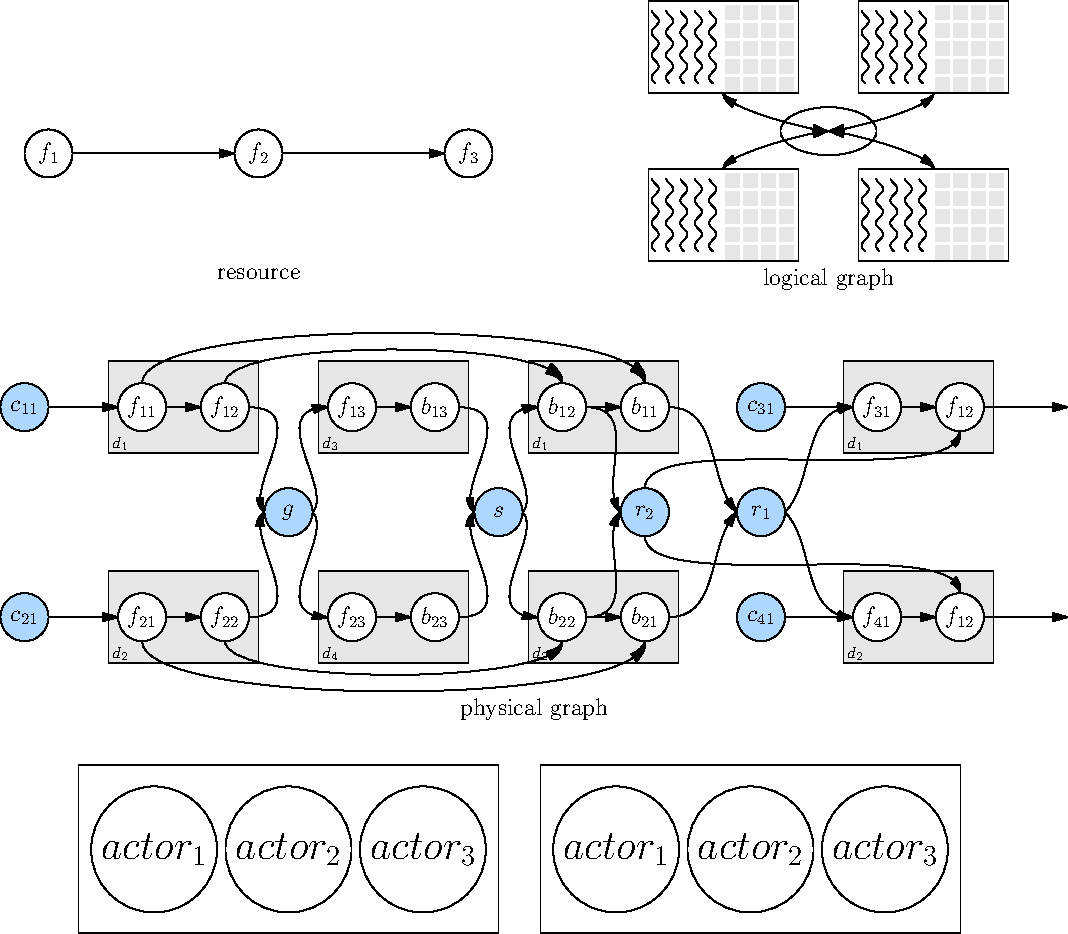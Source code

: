import math;
import graph;

size(80cm, 25cm);
unitsize(30, 0);
defaultpen(fontsize(12pt));

real shiftunit = 3.5;
pen fillpen = rgb(156,194,230);
real ypadding = 0.8shiftunit;

//circle radius
real rsize = 0.4;
real shiftscale = 1.4;

picture getContextBox(pair pos=(0,0), pen p= currentpen)
{
    picture pic;
    real boxwidth = 2.5;
    real boxheight = 0.618*boxwidth;
    path boxpath = box((0,0), (boxwidth, boxheight));
    draw(pic, boxpath, p);
    return shift(pos)*pic;
}

picture getActorBox(pair pos=(0,0), real width = 2.5, real height = width*0.618, pen p= currentpen)
{
    picture pic;
    path boxpath = box((0,0), (width, height));
    draw(pic, boxpath, p);
    return shift(pos)*pic;
}

picture getCenterNode(picture box00, picture box01, picture box10, picture box11)
{
    picture pic;
    pair ptcenter = midpoint(point(box00, E)--point(box01, W)--point(box10, E)--point(box11, W));

    path connectellipse = ellipse(ptcenter, 0.8, 0.4);
    draw(pic, connectellipse);
    return pic;
}

picture drawBlocksInBox(picture boxpic)
{
    picture pic;
    pair ptLeftDown = min(boxpic);
    pair ptRightUp = max(boxpic);
    pair weightHeight = size(boxpic);
    
    real edgeLeftUp = ptLeftDown.x +0.1;
    real edgeWidth = weightHeight.x/2*0.9;
    real itemUnit = edgeWidth / 4.5;
    real squreUnit = 0.8*itemUnit;
    
    //blocks
    path block;
    for(int row = 0; row < 5; ++row)
    {
        for(int col = 0; col < 4; ++col)
        {
            block = scale(squreUnit)*unitsquare;
            block = shift(itemUnit*col, itemUnit*row)*block;
            fill(pic, block, lightgray);
        }        
    }

    return shift(ptLeftDown + (edgeWidth*1.13, 0.94*itemUnit))*pic;
}

picture drawThreadsInBox(picture boxpic)
{
    picture pic;
    pair ptLeftDown = min(boxpic);
    pair ptRightUp = max(boxpic);
    pair weightHeight = size(boxpic);

    real itemUnit = weightHeight.x/5;
    
    real f(real x) {return 0.2sin(5x);}
    // pair F(real x) {return (x,f(x));}
    guide mypath = rotate(90)*scale(0.3)*graph(f,0,4,operator ..);
    mypath = shift(ptLeftDown+(0.6itemUnit, 0.7itemUnit))*mypath;
    draw(pic, mypath);

    for(int i = 0; i < 4; ++i)
    {
        mypath = shift(itemUnit/2.5, 0)*mypath;
        draw(pic, mypath);
    }
    return pic;
}

picture getClusterPic()
{
    picture mainPic;
    size(mainPic, 40cm, 25cm);
    unitsize(mainPic, 30, 0);

    picture box00 = getContextBox((0, 0));
    picture box01 = getContextBox((shiftunit, 0));
    picture box10 = getContextBox((0, -ypadding));
    picture box11 = getContextBox((shiftunit, -ypadding));
    add(mainPic, box00);
    add(mainPic, box01);
    add(mainPic, box10);
    add(mainPic, box11);

    picture picEllipse = getCenterNode(box00, box01, box10, box11);
    add(mainPic, picEllipse);

    pair ptcenter = midpoint(point(box00, E)--point(box01, W)--point(box10, E)--point(box11, W));
    path pth00 = point(box00, S){down}.. tension 3 ..{right}ptcenter;
    path pth01 = point(box01, S){down}.. tension 3 ..{left}ptcenter;
    path pth10 = point(box10, N){up}.. tension 3 ..{right}ptcenter;
    path pth11 = point(box11, N){up}.. tension 3 ..{left}ptcenter;

    draw(mainPic, pth00, Arrows);
    draw(mainPic, pth01, Arrows);
    draw(mainPic, pth10, Arrows);
    draw(mainPic, pth11, Arrows);


    add(mainPic, drawBlocksInBox(box00));
    add(mainPic, drawBlocksInBox(box01));
    add(mainPic, drawBlocksInBox(box10));
    add(mainPic, drawBlocksInBox(box11));

    add(mainPic, drawThreadsInBox(box00));
    add(mainPic, drawThreadsInBox(box01));
    add(mainPic, drawThreadsInBox(box10));
    add(mainPic, drawThreadsInBox(box11));
    return mainPic;
}

picture getCircle(string s, pair pos, pen p = defaultpen)
{
    picture pic;
    path pt_circle = circle(pos, rsize);
    draw(pic, pt_circle, p);
    label(pic, s, pos);
    return pic;
}

picture LineLeft2Rgiht(picture nodeLeft, picture nodeRight)
{
    picture pic;
    path l2r = point(nodeLeft, E){right}..{right}point(nodeRight, W);
    draw(pic, l2r, Arrow);
    return pic;
}

picture LineUp2Down(picture nodeUp, picture nodeDown)
{
    picture pic;
    path pth = point(nodeUp, S){down}..{down}point(nodeDown, N);
    draw(pic, pth, Arrow);
    return pic;
}

picture LineRight2Left(picture nodeRight, picture nodeLeft)
{
    picture pic;
    path pth = point(nodeRight, W){left}..{left}point(nodeLeft, E);
    draw(pic, pth, Arrow);
    return pic;
}

picture getLogicalPic()
{
    picture logicalPic;
    size(logicalPic, 40cm, 25cm);
    unitsize(logicalPic, 30, 0);

    picture f1= getCircle("$f_1$", (0,0));
    add(logicalPic, f1);

    picture f2= getCircle("$f_2$", (shiftunit,0));
    add(logicalPic, f2);

    picture f3= getCircle("$f_3$", (2shiftunit,0));
    add(logicalPic, f3);

    add(logicalPic, LineLeft2Rgiht(f1, f2));
    add(logicalPic, LineLeft2Rgiht(f2, f3));
    return logicalPic;
}

picture getCircle(string s, pair pos, pen p = defaultpen)
{
    picture pic;
    path pt_circle = circle(pos, rsize);
    filldraw(pic, pt_circle, p);
    label(pic, s, pos);
    return pic;
}

picture getRectBox(string s, pen p = lightgray, bool leftdown=true)
{
    picture pic;
    real xsize = 2.5;
    path boxpath = box((0,0), (xsize, xsize*0.618));
    filldraw(pic, boxpath, p);

    // dot(pic, boxpath, darkblue);
    label(pic, s, (0,0), NE,fontsize(8pt));
    return pic;
}

picture getCircleFromBox(picture boxpic, string s="", int idx=0, pen p = currentpen)
{
    picture pic;
    pair leftedge_pt = point(boxpic, W);
    pair rightedt_pt = point(boxpic, E);

    pair cir_pt = shift(shiftscale*rsize, 0)*leftedge_pt;
    if(idx == 1)
    {
        cir_pt = shift(-shiftscale*rsize, 0)*rightedt_pt;
    }

    // dot(pic, cir_pt);
    // write(cir_pt);

    path circle_path = circle(cir_pt, rsize);
    filldraw(pic, circle_path, p);
    
    label(pic, s, cir_pt);
    return pic;
}

picture getCircleBtween4Box(picture LeftUp, picture LeftDown,
                            picture RightUp, picture RightDown,
                            string s="",
                            pen p = currentpen)
{
    picture pic;
    pair ptLeftUp = point(LeftUp, E);
    pair ptLeftDown = point(LeftDown, E);
    pair ptRightUp = point(RightUp, W);
    pair ptRightDown = point(RightDown, W);

    pair ptCenter = midpoint(ptLeftUp--ptLeftDown--ptRightUp--ptRightDown);

    path cir_path = circle(ptCenter, rsize);
    filldraw(pic, cir_path, p);
    label(pic, s, ptCenter);
    // write(ptCenter);
    // dot(pic, ptCenter);

    return pic;
}

picture LineTwo2One(picture nodeUp, picture nodeDown, picture nodeMidlle)
{
    picture pic;
    path up2Mid = point(nodeUp, E){right}..{SE}point(nodeMidlle, W);
    draw(pic, up2Mid, Arrow);
    path down2Mid = point(nodeDown, E){right}..{NE}point(nodeMidlle, W);
    draw(pic, down2Mid, Arrow);
    return pic;
}

picture LineOne2Two(picture nodeMidlle, picture nodeUp, picture nodeDown)
{
    picture pic;
    path mid2Up = point(nodeMidlle, E){NE}..{right}point(nodeUp, W);
    draw(pic, mid2Up, Arrow);
    path mid2Down = point(nodeMidlle, E){SE}..{right}point(nodeDown, W);
    draw(pic, mid2Down, Arrow);
    return pic;
}

picture LineLeft2Rgiht(picture nodeLeft, picture nodeRight)
{
    picture pic;
    path l2r = point(nodeLeft, E){right}..{right}point(nodeRight, W);
    draw(pic, l2r, Arrow);
    return pic;
}

picture LineUpCurve(picture nodeLeft, picture nodeRight, int tvalue=5)
{
    picture pic;
    path left2right= point(nodeLeft, N){up}.. tension tvalue ..{down}point(nodeRight, N);
    draw(pic, left2right, Arrow);
    return pic;
}

picture LineDownCurve(picture nodeLeft, picture nodeRight, int tvalue=5)
{
    picture pic;
    path left2right= point(nodeLeft, S){down}.. tension tvalue ..{up}point(nodeRight, S);
    draw(pic, left2right, Arrow);
    return pic;
}

picture getPlacementPic()
{
    picture placementPic;
    size(placementPic, 80cm, 25cm);
    unitsize(placementPic, 30, 0);

    picture boxpic00 = shift(0, 0)*getRectBox("$d_1$", false);
    picture boxpic01 = shift(1shiftunit, 0)*getRectBox("$d_3$", false);
    picture boxpic02 = shift(2shiftunit, 0)*getRectBox("$d_1$", false);
    picture boxpic03 = shift(3.5shiftunit, 0)*getRectBox("$d_1$", false);
    add(placementPic, boxpic00);
    add(placementPic, boxpic01);
    add(placementPic, boxpic02);
    add(placementPic, boxpic03);

    real yshift=-shiftunit;
    picture boxpic10 = shift(0, yshift)*getRectBox("$d_2$", false);
    picture boxpic11 = shift(1shiftunit, yshift)*getRectBox("$d_4$", false);
    picture boxpic12 = shift(2shiftunit, yshift)*getRectBox("$d_2$", false);
    picture boxpic13 = shift(3.5shiftunit, yshift)*getRectBox("$d_2$", false);
    add(placementPic, boxpic10);
    add(placementPic, boxpic11);
    add(placementPic, boxpic12);
    add(placementPic, boxpic13);

    //-------------Draw circle node in box--------------


    picture f11 = getCircleFromBox(boxpic00, "$f_{11}$", white);
    picture f12 = getCircleFromBox(boxpic00, "$f_{12}$", 1, white);
    add(placementPic, f11);
    add(placementPic, f12);

    picture f13 = getCircleFromBox(boxpic01, "$f_{13}$", white);
    picture b13 = getCircleFromBox(boxpic01, "$b_{13}$", 1, white);
    add(placementPic, f13);
    add(placementPic, b13);

    picture b12 = getCircleFromBox(boxpic02, "$b_{12}$", white);
    picture b11 = getCircleFromBox(boxpic02, "$b_{11}$", 1, white);
    add(placementPic, b12);
    add(placementPic, b11);

    picture f31 = getCircleFromBox(boxpic03, "$f_{31}$", 0, white);
    picture f12_ = getCircleFromBox(boxpic03, "$f_{12}$", 1, white);
    add(placementPic, f31);
    add(placementPic, f12_);

    picture f21 = getCircleFromBox(boxpic10, "$f_{21}$", 0, white);
    picture f22 = getCircleFromBox(boxpic10, "$f_{22}$", 1, white);
    add(placementPic, f21);
    add(placementPic, f22);

    picture f23 = getCircleFromBox(boxpic11, "$f_{23}$", 0, white);
    picture b23 = getCircleFromBox(boxpic11, "$b_{23}$", 1, white);
    add(placementPic, f23);
    add(placementPic, b23);

    picture b22 = getCircleFromBox(boxpic12, "$b_{22}$", 0, white);
    picture b21 = getCircleFromBox(boxpic12, "$b_{21}$", 1, white);
    add(placementPic, b22);
    add(placementPic, b21);

    picture f41 = getCircleFromBox(boxpic13, "$f_{41}$", 0, white);
    picture f12__ = getCircleFromBox(boxpic13, "$f_{12}$", 1, white);
    add(placementPic, f41);
    add(placementPic, f12__);

    // ------------ draw circle node out of box --------
    picture g = getCircleBtween4Box(boxpic00, boxpic01, boxpic10, boxpic11, "$g$", fillpen);
    write(point(g, E));
    write(point(g, W));
    write(point(g, S));
    write(point(g, N));
    add(placementPic, g);

    picture s = getCircleBtween4Box(boxpic01, boxpic02, boxpic11, boxpic12, "$s$", fillpen);
    add(placementPic, s);

    picture r1 = getCircleBtween4Box(boxpic02, boxpic03, boxpic12, boxpic13, "$r_1$", fillpen);
    add(placementPic, r1);

    picture r2;
    pair ptR2 = midpoint(point(b11, S)--point(b21, N));
    r2 = getCircle("$r_2$", ptR2, fillpen);
    add(placementPic, r2);

    picture c11;
    pair ptC11 = shift(-shiftscale, 0)*point(boxpic00, W);
    c11 = getCircle("$c_{11}$", ptC11, fillpen);
    add(placementPic, c11);

    picture c21;
    pair ptC21 = shift(-shiftscale, 0)*point(boxpic10, W);
    c21 = getCircle("$c_{21}$", ptC21, fillpen);
    add(placementPic, c21);

    picture c31;
    pair ptC31 = midpoint(point(boxpic02, E)--point(boxpic03, W));
    c31 = getCircle("$c_{31}$", ptC31, fillpen);
    add(placementPic, c31);

    picture c41;
    pair ptC41 = midpoint(point(boxpic12, E)--point(boxpic13, W));
    c41 = getCircle("$c_{41}$", ptC41, fillpen);
    add(placementPic, c41);

    //----------- draw link lines

    //two to ones, one to twos
    add(placementPic, LineTwo2One(f12, f22, g));
    add(placementPic, LineOne2Two(g, f13, f23));
    add(placementPic, LineTwo2One(b13, b23, s));
    add(placementPic, LineOne2Two(s, b12, b22));
    add(placementPic, LineTwo2One(b12, b22, r2));
    add(placementPic, LineTwo2One(b11, b21, r1));
    add(placementPic, LineOne2Two(r1, f31, f41));

    // strait lines
    //   row 1
    add(placementPic, LineLeft2Rgiht(c11, f11));
    add(placementPic, LineLeft2Rgiht(f11, f12));

    add(placementPic, LineLeft2Rgiht(f13, b13));

    add(placementPic, LineLeft2Rgiht(b12, b11));

    add(placementPic, LineLeft2Rgiht(c31, f31));
    add(placementPic, LineLeft2Rgiht(f31, f12_));

    //   row 2
    add(placementPic, LineLeft2Rgiht(c21, f21));
    add(placementPic, LineLeft2Rgiht(f21, f22));

    add(placementPic, LineLeft2Rgiht(f23, b23));
    add(placementPic, LineLeft2Rgiht(b22, b21));

    add(placementPic, LineLeft2Rgiht(c41, f41));
    add(placementPic, LineLeft2Rgiht(f41, f12__));

    // up curve lines
    add(placementPic, LineUpCurve(f11, b11));
    add(placementPic, LineUpCurve(f12, b12));

    // down curve lines
    add(placementPic, LineDownCurve(f21, b21));
    add(placementPic, LineDownCurve(f22, b22));

    // r2 to f12
    path r2Tof12 = point(r2, N){up}.. tension 3 ..{up}point(f12_, S);
    draw(placementPic, r2Tof12, Arrow);
    path r2Tof12 = point(r2, S){down}.. tension 3 ..{down}point(f12__, N);
    draw(placementPic, r2Tof12, Arrow);

    // left most line
    path leftLine1 = point(f12_, E)--shift(shiftscale)*point(f12_, E);
    draw(placementPic, leftLine1, Arrow);

    path leftLine2 = point(f12__, E)--shift(shiftscale)*point(f12__, E);
    draw(placementPic, leftLine2, Arrow);

    return placementPic;
}

picture getActorCircle(string s, pair pos, real r, pen p=defaultpen)
{
    picture pic;
    path pt_circle = circle(pos, r);
    draw(pic, pt_circle, p);
    label(pic, s, pos, fontsize(22pt));
    return pic;
}

picture getActorsPic()
{
    picture actorsPic;
    size(actorsPic, 80cm, 0);
    unitsize(actorsPic, 30);
    picture box0 = getActorBox((0, 0), 10, 4);
    //picture box1 = getActorBox((12, 0), 10, 4);
    pair ptLeft = point(box0, W);
    real movepadd = 3.2;
    real r = 1.5;
    picture actor1 = getActorCircle("$actor_1$", shift(1.8,0)*ptLeft, r);
    picture actor2 = getActorCircle("$actor_2$", shift(1.8+movepadd,0)*ptLeft, r);
    picture actor3 = getActorCircle("$actor_3$", shift(1.8+2movepadd,0)*ptLeft, r);
    picture picleft;

    add(picleft, box0);
    add(picleft, actor1);
    add(picleft, actor2);
    add(picleft, actor3);

    add(actorsPic, picleft);
    add(actorsPic, shift(11, 0)*picleft);
    return actorsPic;
}


picture logicalPic = shift(-4,-1)*getLogicalPic();
picture clusterPic = shift(6,0)*getClusterPic();
add(logicalPic);
add(clusterPic);

label("logical graph", point(clusterPic, S), down);
label("resource", (point(logicalPic, S).x, point(clusterPic, S).y), down);

picture placementPic =shift(-3, -6)*getPlacementPic();
add(placementPic);
label("physical graph", point(placementPic, S), down);

picture actorsPic = getActorsPic();
actorsPic = scale(0.7)*actorsPic;
actorsPic = shift(-3.5, -14)*actorsPic;
add(actorsPic);

//draw brackets




